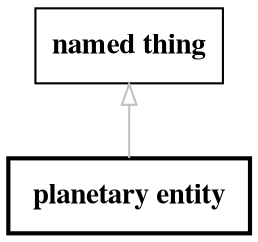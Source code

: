 // biolink model
digraph {
	graph [fontsize=32 penwidth=5]
	node [color=black fontname="times bold" shape=rectangle]
	edge [color=gray fontcolor=darkgray]
	"planetary entity" [label=" planetary entity " style=bold]
	"named thing" -> "planetary entity" [label="" arrowtail=onormal dir=back]
}

